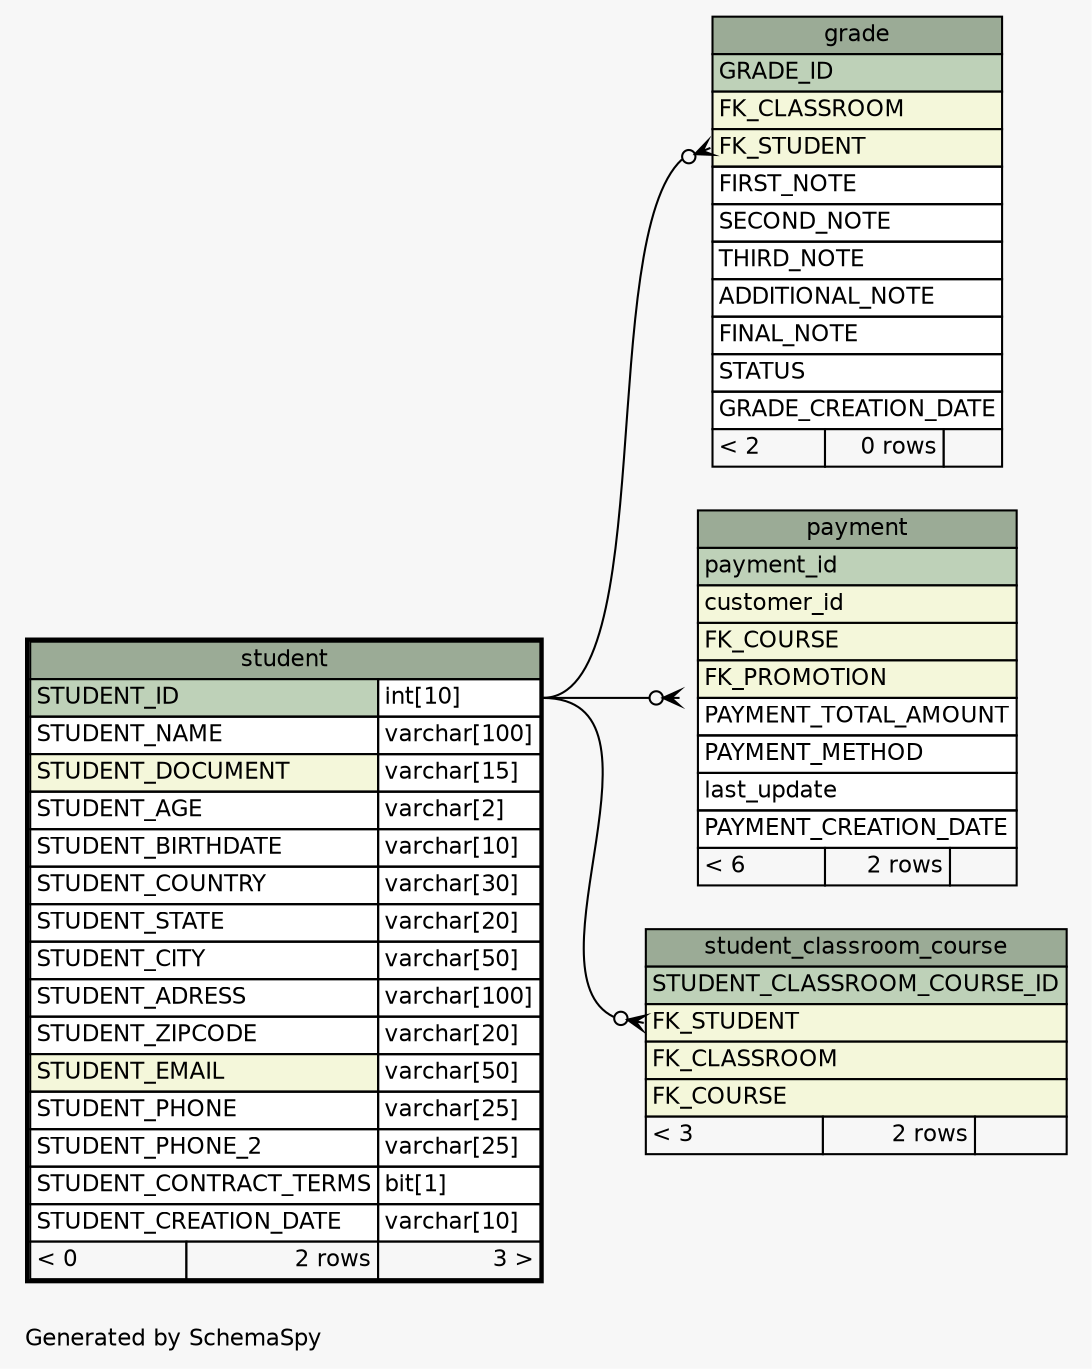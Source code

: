 // dot 7.1.0 on Windows 11 10.0
// SchemaSpy rev 590
digraph "oneDegreeRelationshipsDiagram" {
  graph [
    rankdir="RL"
    bgcolor="#f7f7f7"
    label="\nGenerated by SchemaSpy"
    labeljust="l"
    nodesep="0.18"
    ranksep="0.46"
    fontname="Helvetica"
    fontsize="11"
  ];
  node [
    fontname="Helvetica"
    fontsize="11"
    shape="plaintext"
  ];
  edge [
    arrowsize="0.8"
  ];
  "grade":"FK_STUDENT":w -> "student":"STUDENT_ID.type":e [arrowhead=none dir=back arrowtail=crowodot];
  "payment":"FK_STUDENT":w -> "student":"STUDENT_ID.type":e [arrowhead=none dir=back arrowtail=crowodot];
  "student_classroom_course":"FK_STUDENT":w -> "student":"STUDENT_ID.type":e [arrowhead=none dir=back arrowtail=crowodot];
  "grade" [
    label=<
    <TABLE BORDER="0" CELLBORDER="1" CELLSPACING="0" BGCOLOR="#ffffff">
      <TR><TD COLSPAN="3" BGCOLOR="#9bab96" ALIGN="CENTER">grade</TD></TR>
      <TR><TD PORT="GRADE_ID" COLSPAN="3" BGCOLOR="#bed1b8" ALIGN="LEFT">GRADE_ID</TD></TR>
      <TR><TD PORT="FK_CLASSROOM" COLSPAN="3" BGCOLOR="#f4f7da" ALIGN="LEFT">FK_CLASSROOM</TD></TR>
      <TR><TD PORT="FK_STUDENT" COLSPAN="3" BGCOLOR="#f4f7da" ALIGN="LEFT">FK_STUDENT</TD></TR>
      <TR><TD PORT="FIRST_NOTE" COLSPAN="3" ALIGN="LEFT">FIRST_NOTE</TD></TR>
      <TR><TD PORT="SECOND_NOTE" COLSPAN="3" ALIGN="LEFT">SECOND_NOTE</TD></TR>
      <TR><TD PORT="THIRD_NOTE" COLSPAN="3" ALIGN="LEFT">THIRD_NOTE</TD></TR>
      <TR><TD PORT="ADDITIONAL_NOTE" COLSPAN="3" ALIGN="LEFT">ADDITIONAL_NOTE</TD></TR>
      <TR><TD PORT="FINAL_NOTE" COLSPAN="3" ALIGN="LEFT">FINAL_NOTE</TD></TR>
      <TR><TD PORT="STATUS" COLSPAN="3" ALIGN="LEFT">STATUS</TD></TR>
      <TR><TD PORT="GRADE_CREATION_DATE" COLSPAN="3" ALIGN="LEFT">GRADE_CREATION_DATE</TD></TR>
      <TR><TD ALIGN="LEFT" BGCOLOR="#f7f7f7">&lt; 2</TD><TD ALIGN="RIGHT" BGCOLOR="#f7f7f7">0 rows</TD><TD ALIGN="RIGHT" BGCOLOR="#f7f7f7">  </TD></TR>
    </TABLE>>
    URL="grade.html"
    tooltip="grade"
  ];
  "payment" [
    label=<
    <TABLE BORDER="0" CELLBORDER="1" CELLSPACING="0" BGCOLOR="#ffffff">
      <TR><TD COLSPAN="3" BGCOLOR="#9bab96" ALIGN="CENTER">payment</TD></TR>
      <TR><TD PORT="payment_id" COLSPAN="3" BGCOLOR="#bed1b8" ALIGN="LEFT">payment_id</TD></TR>
      <TR><TD PORT="customer_id" COLSPAN="3" BGCOLOR="#f4f7da" ALIGN="LEFT">customer_id</TD></TR>
      <TR><TD PORT="FK_COURSE" COLSPAN="3" BGCOLOR="#f4f7da" ALIGN="LEFT">FK_COURSE</TD></TR>
      <TR><TD PORT="FK_PROMOTION" COLSPAN="3" BGCOLOR="#f4f7da" ALIGN="LEFT">FK_PROMOTION</TD></TR>
      <TR><TD PORT="PAYMENT_TOTAL_AMOUNT" COLSPAN="3" ALIGN="LEFT">PAYMENT_TOTAL_AMOUNT</TD></TR>
      <TR><TD PORT="PAYMENT_METHOD" COLSPAN="3" ALIGN="LEFT">PAYMENT_METHOD</TD></TR>
      <TR><TD PORT="last_update" COLSPAN="3" ALIGN="LEFT">last_update</TD></TR>
      <TR><TD PORT="PAYMENT_CREATION_DATE" COLSPAN="3" ALIGN="LEFT">PAYMENT_CREATION_DATE</TD></TR>
      <TR><TD ALIGN="LEFT" BGCOLOR="#f7f7f7">&lt; 6</TD><TD ALIGN="RIGHT" BGCOLOR="#f7f7f7">2 rows</TD><TD ALIGN="RIGHT" BGCOLOR="#f7f7f7">  </TD></TR>
    </TABLE>>
    URL="payment.html"
    tooltip="payment"
  ];
  "student" [
    label=<
    <TABLE BORDER="2" CELLBORDER="1" CELLSPACING="0" BGCOLOR="#ffffff">
      <TR><TD COLSPAN="3" BGCOLOR="#9bab96" ALIGN="CENTER">student</TD></TR>
      <TR><TD PORT="STUDENT_ID" COLSPAN="2" BGCOLOR="#bed1b8" ALIGN="LEFT">STUDENT_ID</TD><TD PORT="STUDENT_ID.type" ALIGN="LEFT">int[10]</TD></TR>
      <TR><TD PORT="STUDENT_NAME" COLSPAN="2" ALIGN="LEFT">STUDENT_NAME</TD><TD PORT="STUDENT_NAME.type" ALIGN="LEFT">varchar[100]</TD></TR>
      <TR><TD PORT="STUDENT_DOCUMENT" COLSPAN="2" BGCOLOR="#f4f7da" ALIGN="LEFT">STUDENT_DOCUMENT</TD><TD PORT="STUDENT_DOCUMENT.type" ALIGN="LEFT">varchar[15]</TD></TR>
      <TR><TD PORT="STUDENT_AGE" COLSPAN="2" ALIGN="LEFT">STUDENT_AGE</TD><TD PORT="STUDENT_AGE.type" ALIGN="LEFT">varchar[2]</TD></TR>
      <TR><TD PORT="STUDENT_BIRTHDATE" COLSPAN="2" ALIGN="LEFT">STUDENT_BIRTHDATE</TD><TD PORT="STUDENT_BIRTHDATE.type" ALIGN="LEFT">varchar[10]</TD></TR>
      <TR><TD PORT="STUDENT_COUNTRY" COLSPAN="2" ALIGN="LEFT">STUDENT_COUNTRY</TD><TD PORT="STUDENT_COUNTRY.type" ALIGN="LEFT">varchar[30]</TD></TR>
      <TR><TD PORT="STUDENT_STATE" COLSPAN="2" ALIGN="LEFT">STUDENT_STATE</TD><TD PORT="STUDENT_STATE.type" ALIGN="LEFT">varchar[20]</TD></TR>
      <TR><TD PORT="STUDENT_CITY" COLSPAN="2" ALIGN="LEFT">STUDENT_CITY</TD><TD PORT="STUDENT_CITY.type" ALIGN="LEFT">varchar[50]</TD></TR>
      <TR><TD PORT="STUDENT_ADRESS" COLSPAN="2" ALIGN="LEFT">STUDENT_ADRESS</TD><TD PORT="STUDENT_ADRESS.type" ALIGN="LEFT">varchar[100]</TD></TR>
      <TR><TD PORT="STUDENT_ZIPCODE" COLSPAN="2" ALIGN="LEFT">STUDENT_ZIPCODE</TD><TD PORT="STUDENT_ZIPCODE.type" ALIGN="LEFT">varchar[20]</TD></TR>
      <TR><TD PORT="STUDENT_EMAIL" COLSPAN="2" BGCOLOR="#f4f7da" ALIGN="LEFT">STUDENT_EMAIL</TD><TD PORT="STUDENT_EMAIL.type" ALIGN="LEFT">varchar[50]</TD></TR>
      <TR><TD PORT="STUDENT_PHONE" COLSPAN="2" ALIGN="LEFT">STUDENT_PHONE</TD><TD PORT="STUDENT_PHONE.type" ALIGN="LEFT">varchar[25]</TD></TR>
      <TR><TD PORT="STUDENT_PHONE_2" COLSPAN="2" ALIGN="LEFT">STUDENT_PHONE_2</TD><TD PORT="STUDENT_PHONE_2.type" ALIGN="LEFT">varchar[25]</TD></TR>
      <TR><TD PORT="STUDENT_CONTRACT_TERMS" COLSPAN="2" ALIGN="LEFT">STUDENT_CONTRACT_TERMS</TD><TD PORT="STUDENT_CONTRACT_TERMS.type" ALIGN="LEFT">bit[1]</TD></TR>
      <TR><TD PORT="STUDENT_CREATION_DATE" COLSPAN="2" ALIGN="LEFT">STUDENT_CREATION_DATE</TD><TD PORT="STUDENT_CREATION_DATE.type" ALIGN="LEFT">varchar[10]</TD></TR>
      <TR><TD ALIGN="LEFT" BGCOLOR="#f7f7f7">&lt; 0</TD><TD ALIGN="RIGHT" BGCOLOR="#f7f7f7">2 rows</TD><TD ALIGN="RIGHT" BGCOLOR="#f7f7f7">3 &gt;</TD></TR>
    </TABLE>>
    URL="student.html"
    tooltip="student"
  ];
  "student_classroom_course" [
    label=<
    <TABLE BORDER="0" CELLBORDER="1" CELLSPACING="0" BGCOLOR="#ffffff">
      <TR><TD COLSPAN="3" BGCOLOR="#9bab96" ALIGN="CENTER">student_classroom_course</TD></TR>
      <TR><TD PORT="STUDENT_CLASSROOM_COURSE_ID" COLSPAN="3" BGCOLOR="#bed1b8" ALIGN="LEFT">STUDENT_CLASSROOM_COURSE_ID</TD></TR>
      <TR><TD PORT="FK_STUDENT" COLSPAN="3" BGCOLOR="#f4f7da" ALIGN="LEFT">FK_STUDENT</TD></TR>
      <TR><TD PORT="FK_CLASSROOM" COLSPAN="3" BGCOLOR="#f4f7da" ALIGN="LEFT">FK_CLASSROOM</TD></TR>
      <TR><TD PORT="FK_COURSE" COLSPAN="3" BGCOLOR="#f4f7da" ALIGN="LEFT">FK_COURSE</TD></TR>
      <TR><TD ALIGN="LEFT" BGCOLOR="#f7f7f7">&lt; 3</TD><TD ALIGN="RIGHT" BGCOLOR="#f7f7f7">2 rows</TD><TD ALIGN="RIGHT" BGCOLOR="#f7f7f7">  </TD></TR>
    </TABLE>>
    URL="student_classroom_course.html"
    tooltip="student_classroom_course"
  ];
}
